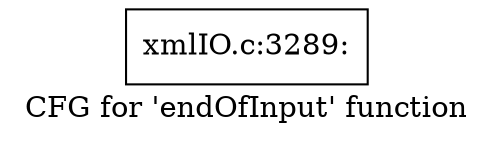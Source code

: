 digraph "CFG for 'endOfInput' function" {
	label="CFG for 'endOfInput' function";

	Node0x5183c60 [shape=record,label="{xmlIO.c:3289:}"];
}
